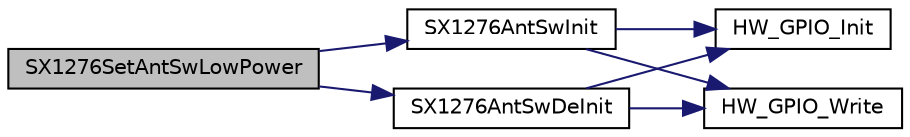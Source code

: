 digraph "SX1276SetAntSwLowPower"
{
  edge [fontname="Helvetica",fontsize="10",labelfontname="Helvetica",labelfontsize="10"];
  node [fontname="Helvetica",fontsize="10",shape=record];
  rankdir="LR";
  Node32 [label="SX1276SetAntSwLowPower",height=0.2,width=0.4,color="black", fillcolor="grey75", style="filled", fontcolor="black"];
  Node32 -> Node33 [color="midnightblue",fontsize="10",style="solid",fontname="Helvetica"];
  Node33 [label="SX1276AntSwInit",height=0.2,width=0.4,color="black", fillcolor="white", style="filled",URL="$sx1276mb1las_8c.html#a1c80726f7b6c5658a1b73ea28c31e201"];
  Node33 -> Node34 [color="midnightblue",fontsize="10",style="solid",fontname="Helvetica"];
  Node34 [label="HW_GPIO_Init",height=0.2,width=0.4,color="black", fillcolor="white", style="filled",URL="$group___lory_s_d_k___g_p_i_o___functions.html#ga2c3bac7bc9d78434e5e8ec915d1a933b",tooltip="Initializes the given GPIO object "];
  Node33 -> Node35 [color="midnightblue",fontsize="10",style="solid",fontname="Helvetica"];
  Node35 [label="HW_GPIO_Write",height=0.2,width=0.4,color="black", fillcolor="white", style="filled",URL="$group___lory_s_d_k___g_p_i_o___functions.html#ga64b37e6d4da7e8f148c92f898aed98de",tooltip="Writes the given value to the GPIO output "];
  Node32 -> Node36 [color="midnightblue",fontsize="10",style="solid",fontname="Helvetica"];
  Node36 [label="SX1276AntSwDeInit",height=0.2,width=0.4,color="black", fillcolor="white", style="filled",URL="$sx1276mb1las_8c.html#ab0712e617c36e4fec9f649164e6faa02"];
  Node36 -> Node34 [color="midnightblue",fontsize="10",style="solid",fontname="Helvetica"];
  Node36 -> Node35 [color="midnightblue",fontsize="10",style="solid",fontname="Helvetica"];
}
